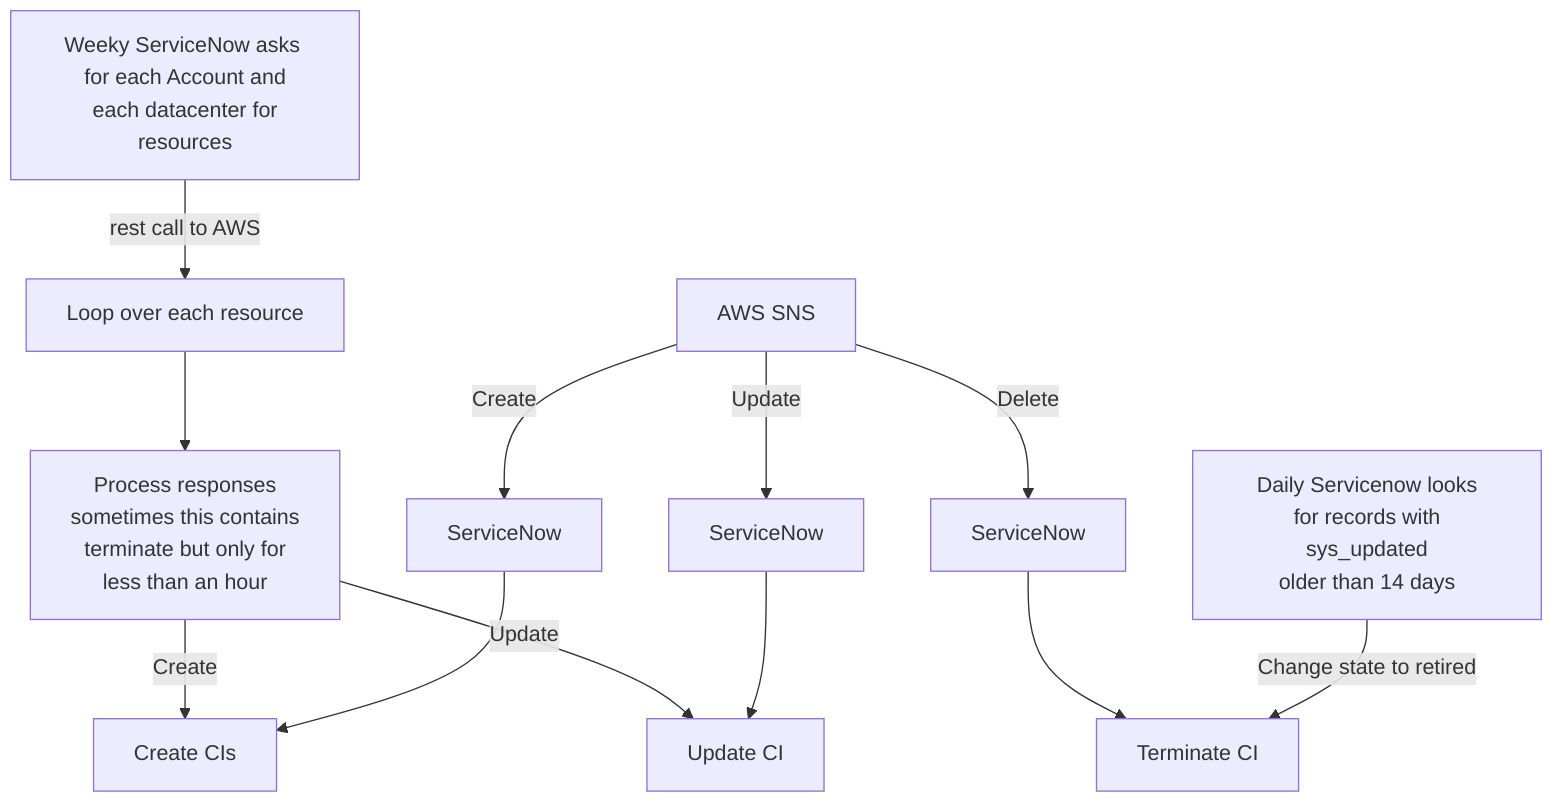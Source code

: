 graph TD
  SN3[Weeky ServiceNow asks <Br/>for each Account and<br/> each datacenter for resources]

  L0[Loop over each resource]
  P0[Process responses<br/>sometimes this contains<br/>terminate but only for<br/> less than an hour]
  SN3 --rest call to AWS-->L0
  L0 --> P0
  P0 --Create--> C0[Create CIs]
  P0 --Update--> U0
  SNS0[AWS SNS]
  SNS0--Create-->SN0[ServiceNow]
  SN0-->C0
  SNS0--Update-->SN1[ServiceNow]
  SN1-->U0[Update CI]
  SNS0--Delete-->SN2[ServiceNow]
  SN2-->D0[Terminate CI]
  SN4[Daily Servicenow looks<br/> for records with sys_updated<br/>older than 14 days]
  SN4--Change state to retired-->D0